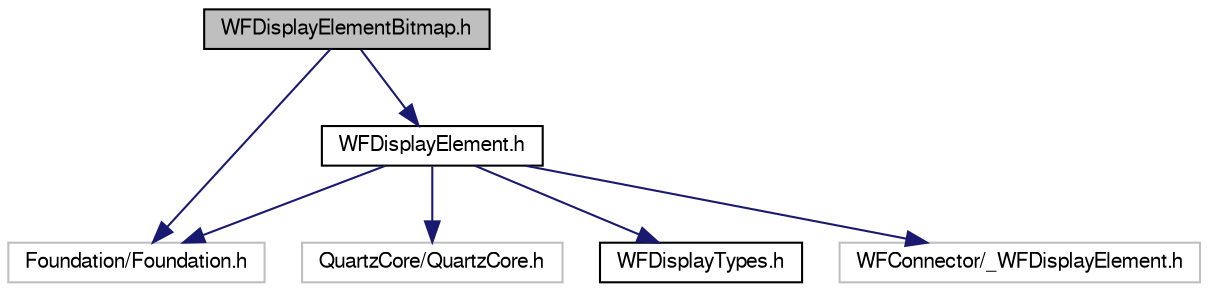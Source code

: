digraph "WFDisplayElementBitmap.h"
{
  edge [fontname="FreeSans",fontsize="10",labelfontname="FreeSans",labelfontsize="10"];
  node [fontname="FreeSans",fontsize="10",shape=record];
  Node1 [label="WFDisplayElementBitmap.h",height=0.2,width=0.4,color="black", fillcolor="grey75", style="filled", fontcolor="black"];
  Node1 -> Node2 [color="midnightblue",fontsize="10",style="solid",fontname="FreeSans"];
  Node2 [label="Foundation/Foundation.h",height=0.2,width=0.4,color="grey75", fillcolor="white", style="filled"];
  Node1 -> Node3 [color="midnightblue",fontsize="10",style="solid",fontname="FreeSans"];
  Node3 [label="WFDisplayElement.h",height=0.2,width=0.4,color="black", fillcolor="white", style="filled",URL="$_w_f_display_element_8h.html"];
  Node3 -> Node2 [color="midnightblue",fontsize="10",style="solid",fontname="FreeSans"];
  Node3 -> Node4 [color="midnightblue",fontsize="10",style="solid",fontname="FreeSans"];
  Node4 [label="QuartzCore/QuartzCore.h",height=0.2,width=0.4,color="grey75", fillcolor="white", style="filled"];
  Node3 -> Node5 [color="midnightblue",fontsize="10",style="solid",fontname="FreeSans"];
  Node5 [label="WFDisplayTypes.h",height=0.2,width=0.4,color="black", fillcolor="white", style="filled",URL="$_w_f_display_types_8h.html"];
  Node3 -> Node6 [color="midnightblue",fontsize="10",style="solid",fontname="FreeSans"];
  Node6 [label="WFConnector/_WFDisplayElement.h",height=0.2,width=0.4,color="grey75", fillcolor="white", style="filled"];
}
